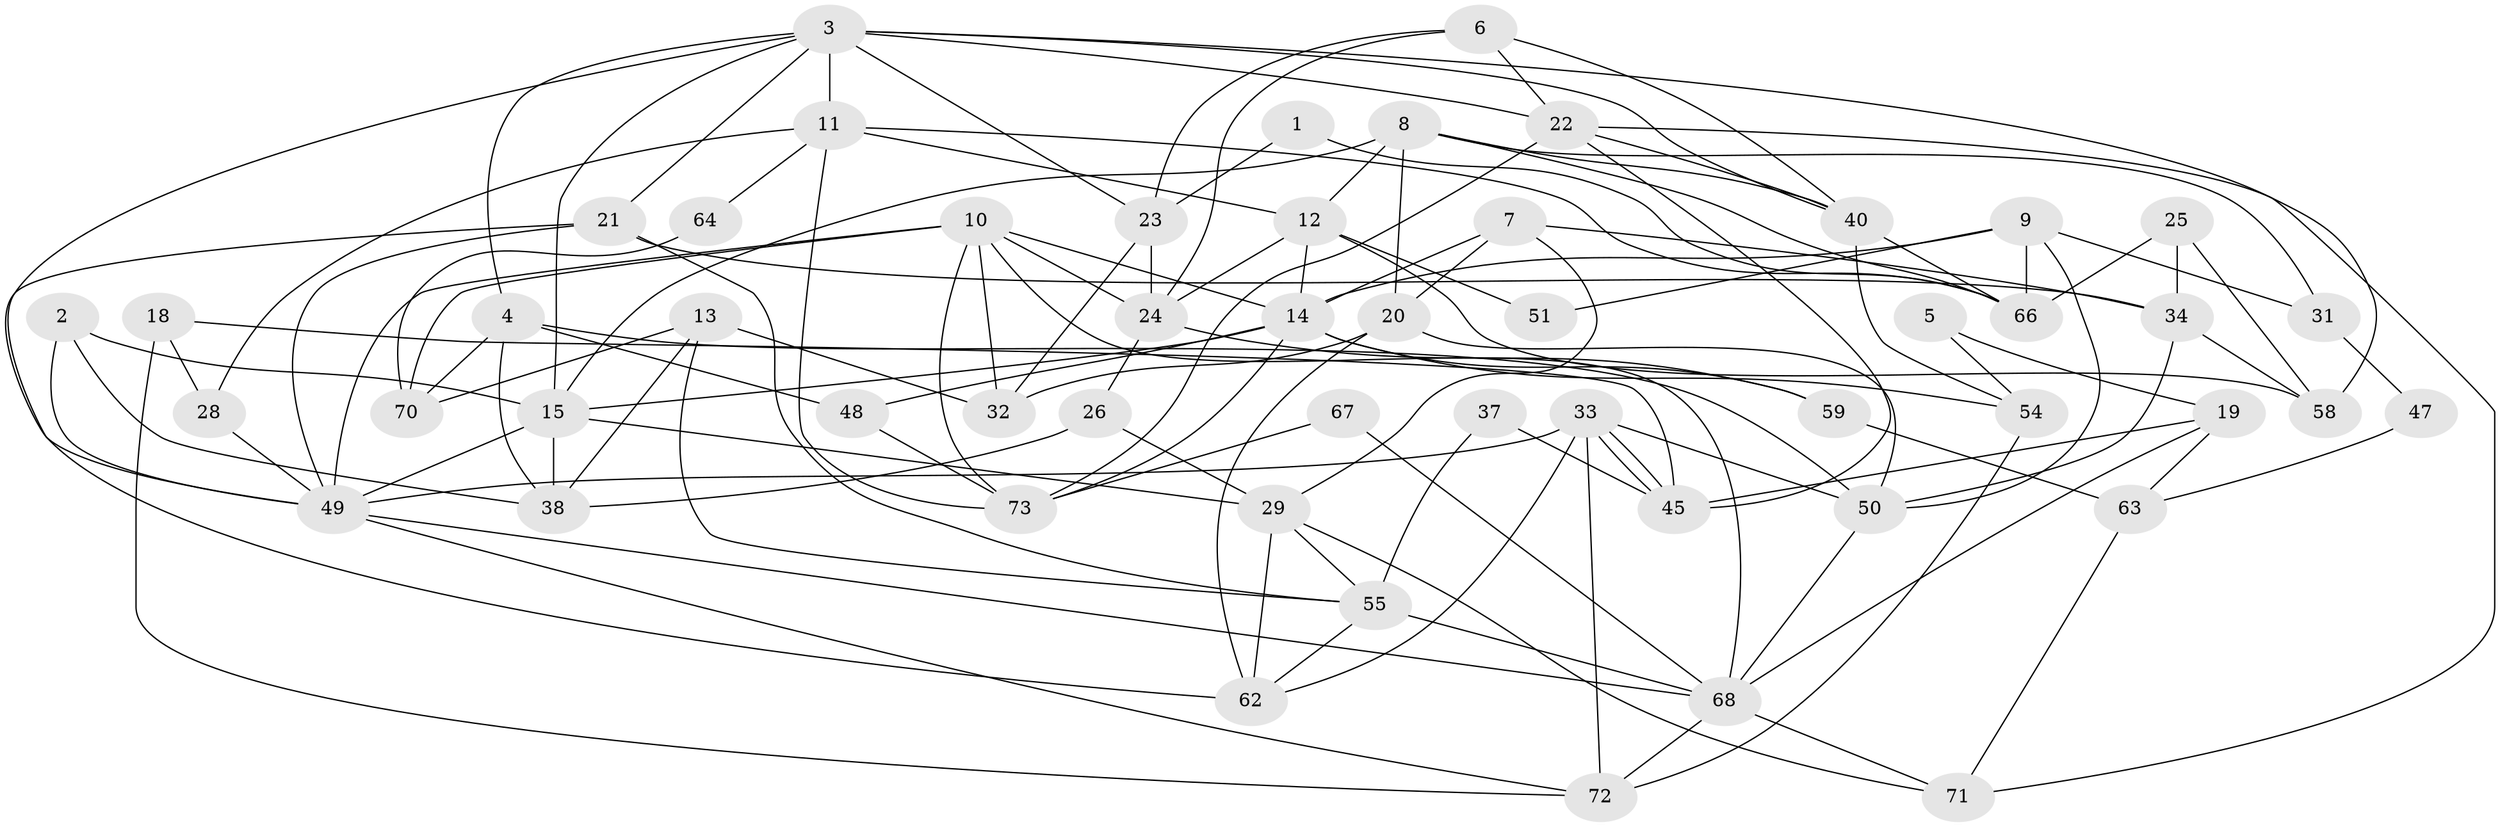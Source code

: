 // Generated by graph-tools (version 1.1) at 2025/52/02/27/25 19:52:02]
// undirected, 53 vertices, 125 edges
graph export_dot {
graph [start="1"]
  node [color=gray90,style=filled];
  1 [super="+16"];
  2;
  3 [super="+61"];
  4 [super="+46"];
  5;
  6;
  7 [super="+43"];
  8 [super="+17"];
  9;
  10 [super="+39"];
  11;
  12 [super="+44"];
  13 [super="+69"];
  14 [super="+42"];
  15;
  18;
  19;
  20;
  21 [super="+60"];
  22 [super="+76"];
  23 [super="+36"];
  24 [super="+27"];
  25;
  26;
  28;
  29 [super="+30"];
  31;
  32 [super="+35"];
  33 [super="+74"];
  34;
  37;
  38 [super="+41"];
  40 [super="+57"];
  45 [super="+65"];
  47;
  48;
  49 [super="+53"];
  50 [super="+52"];
  51;
  54;
  55 [super="+56"];
  58;
  59;
  62 [super="+75"];
  63;
  64;
  66;
  67;
  68;
  70;
  71;
  72;
  73;
  1 -- 66;
  1 -- 23 [weight=2];
  2 -- 15;
  2 -- 38;
  2 -- 49;
  3 -- 21;
  3 -- 4;
  3 -- 22;
  3 -- 49;
  3 -- 23;
  3 -- 58;
  3 -- 11;
  3 -- 15;
  3 -- 40;
  4 -- 70;
  4 -- 50;
  4 -- 48;
  4 -- 38;
  5 -- 19;
  5 -- 54;
  6 -- 24;
  6 -- 40;
  6 -- 22;
  6 -- 23;
  7 -- 29;
  7 -- 34;
  7 -- 20;
  7 -- 14;
  8 -- 15;
  8 -- 66;
  8 -- 20;
  8 -- 40;
  8 -- 12;
  8 -- 31;
  9 -- 66;
  9 -- 50;
  9 -- 31;
  9 -- 51;
  9 -- 14;
  10 -- 24;
  10 -- 32;
  10 -- 68;
  10 -- 70;
  10 -- 73;
  10 -- 49;
  10 -- 14;
  11 -- 73;
  11 -- 28;
  11 -- 64;
  11 -- 66;
  11 -- 12;
  12 -- 51 [weight=2];
  12 -- 58;
  12 -- 24;
  12 -- 14;
  13 -- 55 [weight=2];
  13 -- 38;
  13 -- 70;
  13 -- 32;
  14 -- 54;
  14 -- 15;
  14 -- 48;
  14 -- 73;
  14 -- 59;
  15 -- 38;
  15 -- 29;
  15 -- 49;
  18 -- 28;
  18 -- 72;
  18 -- 45;
  19 -- 68;
  19 -- 63;
  19 -- 45;
  20 -- 50;
  20 -- 62;
  20 -- 32;
  21 -- 34;
  21 -- 55;
  21 -- 49;
  21 -- 62;
  22 -- 40;
  22 -- 71;
  22 -- 73;
  22 -- 45;
  23 -- 32;
  23 -- 24;
  24 -- 26;
  24 -- 59;
  25 -- 66;
  25 -- 58;
  25 -- 34;
  26 -- 29;
  26 -- 38;
  28 -- 49;
  29 -- 55;
  29 -- 62 [weight=2];
  29 -- 71;
  31 -- 47;
  33 -- 45;
  33 -- 45;
  33 -- 72;
  33 -- 62;
  33 -- 50;
  33 -- 49;
  34 -- 58;
  34 -- 50;
  37 -- 55;
  37 -- 45;
  40 -- 66;
  40 -- 54;
  47 -- 63;
  48 -- 73;
  49 -- 68;
  49 -- 72;
  50 -- 68;
  54 -- 72;
  55 -- 68;
  55 -- 62;
  59 -- 63;
  63 -- 71;
  64 -- 70;
  67 -- 73;
  67 -- 68;
  68 -- 72;
  68 -- 71;
}
